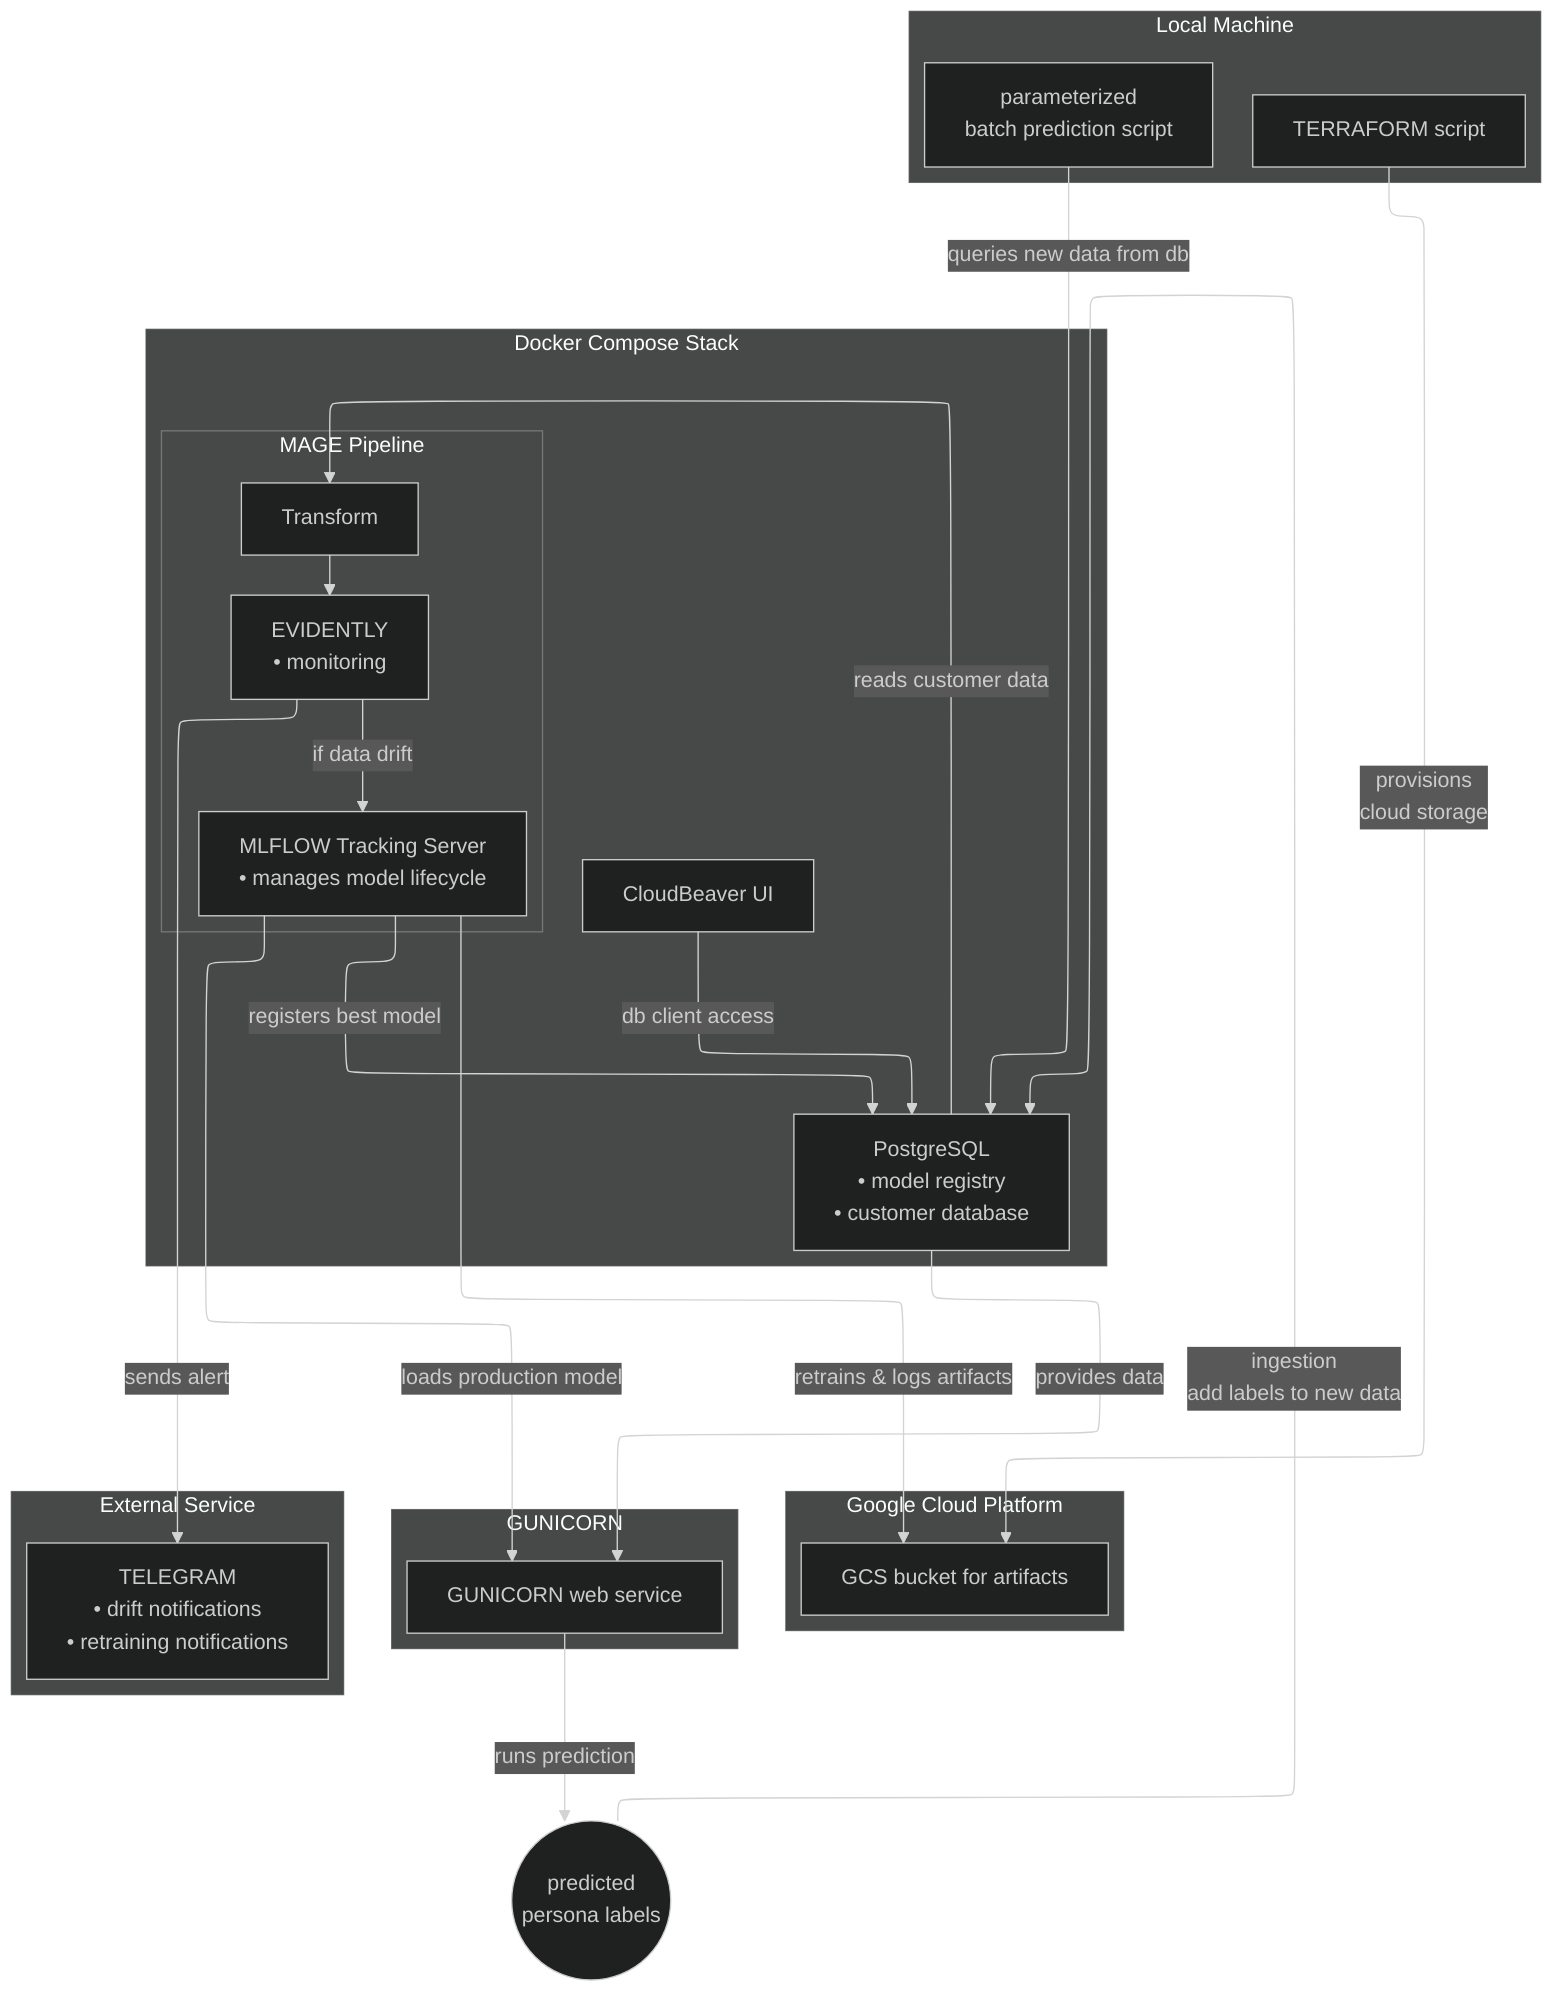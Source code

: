 ---
# DTC Persona Pipeline
config:
    theme: dark
    layout: elk
---
graph TD
    %% Main infrastructure blocks
    subgraph "Local Machine"
        A[TERRAFORM script]
        H[parameterized <br> batch prediction script]
    end

    subgraph "Google Cloud Platform"
        B[GCS bucket for artifacts]
    end

    subgraph "Docker Compose Stack"
        C["PostgreSQL<br/>• model registry<br/>• customer database"]
        F[CloudBeaver UI]
        
        subgraph "MAGE Pipeline"
            J[Transform] --> K["EVIDENTLY<br/>• monitoring"]
            D["MLFLOW Tracking Server<br/>• manages model lifecycle"]
        end

    end
    
    subgraph "GUNICORN"
        G[GUNICORN web service]
    end 
    
    subgraph "External Service"
        L["TELEGRAM<br/>• drift notifications
                        • retraining notifications"]
    end

    %% Outputs
    I(("<div style='text-align: center;'>predicted<br/>persona labels</div>"))


    %% Connections
    
    %% --- Infrastructure & Model Management Flow ---
    A --"provisions<br>cloud storage"--> B
    F --"db client access"--> C
    C --"reads customer data"--> J
    K --"if data drift"--> D
    D --"retrains & logs artifacts"--> B
    D --"registers best model"--> C
    D~~~C
    K --"sends alert"--> L


    %% --- Batch Prediction Flow (Deduplicated) ---
    D -- "loads production model" --> G
    H -- "queries new data from db" --> C
    C -- "provides data" --> G
    G -- "runs prediction" --> I
    I -- "ingestion<br>add labels to new data" --> C